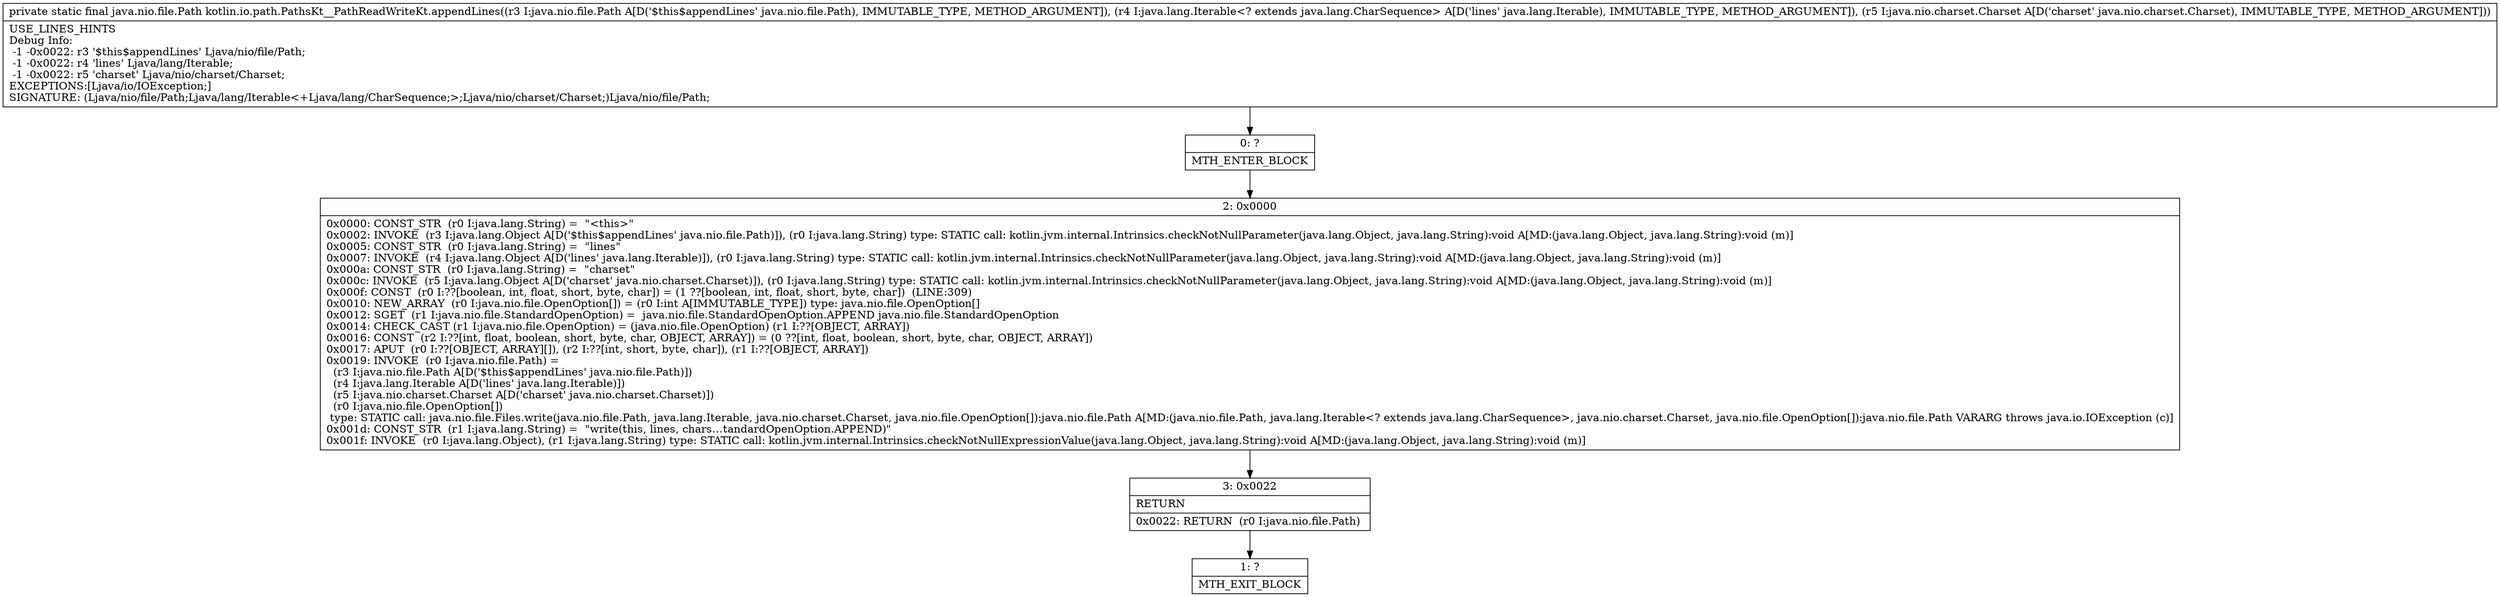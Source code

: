 digraph "CFG forkotlin.io.path.PathsKt__PathReadWriteKt.appendLines(Ljava\/nio\/file\/Path;Ljava\/lang\/Iterable;Ljava\/nio\/charset\/Charset;)Ljava\/nio\/file\/Path;" {
Node_0 [shape=record,label="{0\:\ ?|MTH_ENTER_BLOCK\l}"];
Node_2 [shape=record,label="{2\:\ 0x0000|0x0000: CONST_STR  (r0 I:java.lang.String) =  \"\<this\>\" \l0x0002: INVOKE  (r3 I:java.lang.Object A[D('$this$appendLines' java.nio.file.Path)]), (r0 I:java.lang.String) type: STATIC call: kotlin.jvm.internal.Intrinsics.checkNotNullParameter(java.lang.Object, java.lang.String):void A[MD:(java.lang.Object, java.lang.String):void (m)]\l0x0005: CONST_STR  (r0 I:java.lang.String) =  \"lines\" \l0x0007: INVOKE  (r4 I:java.lang.Object A[D('lines' java.lang.Iterable)]), (r0 I:java.lang.String) type: STATIC call: kotlin.jvm.internal.Intrinsics.checkNotNullParameter(java.lang.Object, java.lang.String):void A[MD:(java.lang.Object, java.lang.String):void (m)]\l0x000a: CONST_STR  (r0 I:java.lang.String) =  \"charset\" \l0x000c: INVOKE  (r5 I:java.lang.Object A[D('charset' java.nio.charset.Charset)]), (r0 I:java.lang.String) type: STATIC call: kotlin.jvm.internal.Intrinsics.checkNotNullParameter(java.lang.Object, java.lang.String):void A[MD:(java.lang.Object, java.lang.String):void (m)]\l0x000f: CONST  (r0 I:??[boolean, int, float, short, byte, char]) = (1 ??[boolean, int, float, short, byte, char])  (LINE:309)\l0x0010: NEW_ARRAY  (r0 I:java.nio.file.OpenOption[]) = (r0 I:int A[IMMUTABLE_TYPE]) type: java.nio.file.OpenOption[] \l0x0012: SGET  (r1 I:java.nio.file.StandardOpenOption) =  java.nio.file.StandardOpenOption.APPEND java.nio.file.StandardOpenOption \l0x0014: CHECK_CAST (r1 I:java.nio.file.OpenOption) = (java.nio.file.OpenOption) (r1 I:??[OBJECT, ARRAY]) \l0x0016: CONST  (r2 I:??[int, float, boolean, short, byte, char, OBJECT, ARRAY]) = (0 ??[int, float, boolean, short, byte, char, OBJECT, ARRAY]) \l0x0017: APUT  (r0 I:??[OBJECT, ARRAY][]), (r2 I:??[int, short, byte, char]), (r1 I:??[OBJECT, ARRAY]) \l0x0019: INVOKE  (r0 I:java.nio.file.Path) = \l  (r3 I:java.nio.file.Path A[D('$this$appendLines' java.nio.file.Path)])\l  (r4 I:java.lang.Iterable A[D('lines' java.lang.Iterable)])\l  (r5 I:java.nio.charset.Charset A[D('charset' java.nio.charset.Charset)])\l  (r0 I:java.nio.file.OpenOption[])\l type: STATIC call: java.nio.file.Files.write(java.nio.file.Path, java.lang.Iterable, java.nio.charset.Charset, java.nio.file.OpenOption[]):java.nio.file.Path A[MD:(java.nio.file.Path, java.lang.Iterable\<? extends java.lang.CharSequence\>, java.nio.charset.Charset, java.nio.file.OpenOption[]):java.nio.file.Path VARARG throws java.io.IOException (c)]\l0x001d: CONST_STR  (r1 I:java.lang.String) =  \"write(this, lines, chars…tandardOpenOption.APPEND)\" \l0x001f: INVOKE  (r0 I:java.lang.Object), (r1 I:java.lang.String) type: STATIC call: kotlin.jvm.internal.Intrinsics.checkNotNullExpressionValue(java.lang.Object, java.lang.String):void A[MD:(java.lang.Object, java.lang.String):void (m)]\l}"];
Node_3 [shape=record,label="{3\:\ 0x0022|RETURN\l|0x0022: RETURN  (r0 I:java.nio.file.Path) \l}"];
Node_1 [shape=record,label="{1\:\ ?|MTH_EXIT_BLOCK\l}"];
MethodNode[shape=record,label="{private static final java.nio.file.Path kotlin.io.path.PathsKt__PathReadWriteKt.appendLines((r3 I:java.nio.file.Path A[D('$this$appendLines' java.nio.file.Path), IMMUTABLE_TYPE, METHOD_ARGUMENT]), (r4 I:java.lang.Iterable\<? extends java.lang.CharSequence\> A[D('lines' java.lang.Iterable), IMMUTABLE_TYPE, METHOD_ARGUMENT]), (r5 I:java.nio.charset.Charset A[D('charset' java.nio.charset.Charset), IMMUTABLE_TYPE, METHOD_ARGUMENT]))  | USE_LINES_HINTS\lDebug Info:\l  \-1 \-0x0022: r3 '$this$appendLines' Ljava\/nio\/file\/Path;\l  \-1 \-0x0022: r4 'lines' Ljava\/lang\/Iterable;\l  \-1 \-0x0022: r5 'charset' Ljava\/nio\/charset\/Charset;\lEXCEPTIONS:[Ljava\/io\/IOException;]\lSIGNATURE: (Ljava\/nio\/file\/Path;Ljava\/lang\/Iterable\<+Ljava\/lang\/CharSequence;\>;Ljava\/nio\/charset\/Charset;)Ljava\/nio\/file\/Path;\l}"];
MethodNode -> Node_0;Node_0 -> Node_2;
Node_2 -> Node_3;
Node_3 -> Node_1;
}

